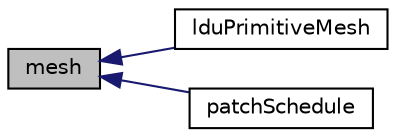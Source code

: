 digraph "mesh"
{
  bgcolor="transparent";
  edge [fontname="Helvetica",fontsize="10",labelfontname="Helvetica",labelfontsize="10"];
  node [fontname="Helvetica",fontsize="10",shape=record];
  rankdir="LR";
  Node1 [label="mesh",height=0.2,width=0.4,color="black", fillcolor="grey75", style="filled", fontcolor="black"];
  Node1 -> Node2 [dir="back",color="midnightblue",fontsize="10",style="solid",fontname="Helvetica"];
  Node2 [label="lduPrimitiveMesh",height=0.2,width=0.4,color="black",URL="$a01285.html#aeae1eb8af27cafdc116980dd48968d19",tooltip="Construct by combining multiple meshes. The meshes come from. "];
  Node1 -> Node3 [dir="back",color="midnightblue",fontsize="10",style="solid",fontname="Helvetica"];
  Node3 [label="patchSchedule",height=0.2,width=0.4,color="black",URL="$a01285.html#a71c3bcba066ac8f2a8fc033ea4204dab",tooltip="Return patch evaluation schedule. "];
}
